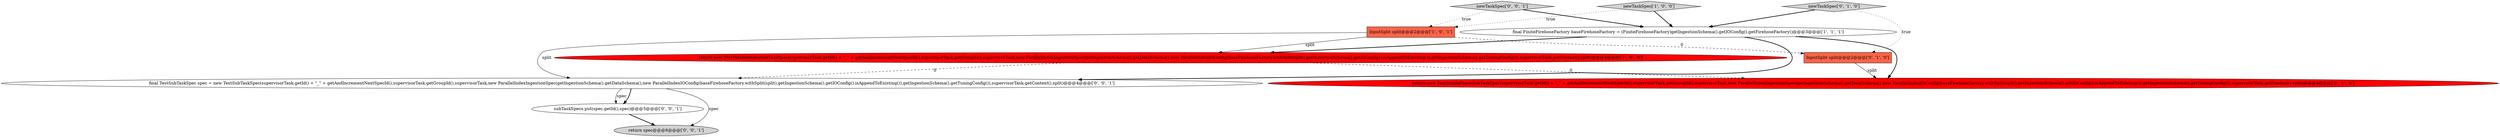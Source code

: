 digraph {
4 [style = filled, label = "return new TestSinglePhaseSubTaskSpec(supervisorTask.getId() + \"_\" + getAndIncrementNextSpecId(),supervisorTask.getGroupId(),supervisorTask,new ParallelIndexIngestionSpec(getIngestionSchema().getDataSchema(),new ParallelIndexIOConfig(baseFirehoseFactory.withSplit(split),getIngestionSchema().getIOConfig().isAppendToExisting()),getIngestionSchema().getTuningConfig()),supervisorTask.getContext(),split)@@@4@@@['0', '1', '0']", fillcolor = red, shape = ellipse image = "AAA1AAABBB2BBB"];
7 [style = filled, label = "subTaskSpecs.put(spec.getId(),spec)@@@5@@@['0', '0', '1']", fillcolor = white, shape = ellipse image = "AAA0AAABBB3BBB"];
0 [style = filled, label = "return new TestParallelIndexSubTaskSpec(supervisorTask.getId() + \"_\" + getAndIncrementNextSpecId(),supervisorTask.getGroupId(),supervisorTask,new ParallelIndexIngestionSpec(getIngestionSchema().getDataSchema(),new ParallelIndexIOConfig(baseFirehoseFactory.withSplit(split),getIngestionSchema().getIOConfig().isAppendToExisting()),getIngestionSchema().getTuningConfig()),supervisorTask.getContext(),split)@@@4@@@['1', '0', '0']", fillcolor = red, shape = ellipse image = "AAA1AAABBB1BBB"];
1 [style = filled, label = "InputSplit split@@@2@@@['1', '0', '1']", fillcolor = tomato, shape = box image = "AAA0AAABBB1BBB"];
2 [style = filled, label = "newTaskSpec['1', '0', '0']", fillcolor = lightgray, shape = diamond image = "AAA0AAABBB1BBB"];
8 [style = filled, label = "final TestSubTaskSpec spec = new TestSubTaskSpec(supervisorTask.getId() + \"_\" + getAndIncrementNextSpecId(),supervisorTask.getGroupId(),supervisorTask,new ParallelIndexIngestionSpec(getIngestionSchema().getDataSchema(),new ParallelIndexIOConfig(baseFirehoseFactory.withSplit(split),getIngestionSchema().getIOConfig().isAppendToExisting()),getIngestionSchema().getTuningConfig()),supervisorTask.getContext(),split)@@@4@@@['0', '0', '1']", fillcolor = white, shape = ellipse image = "AAA0AAABBB3BBB"];
6 [style = filled, label = "newTaskSpec['0', '1', '0']", fillcolor = lightgray, shape = diamond image = "AAA0AAABBB2BBB"];
5 [style = filled, label = "InputSplit split@@@2@@@['0', '1', '0']", fillcolor = tomato, shape = box image = "AAA1AAABBB2BBB"];
9 [style = filled, label = "return spec@@@6@@@['0', '0', '1']", fillcolor = lightgray, shape = ellipse image = "AAA0AAABBB3BBB"];
10 [style = filled, label = "newTaskSpec['0', '0', '1']", fillcolor = lightgray, shape = diamond image = "AAA0AAABBB3BBB"];
3 [style = filled, label = "final FiniteFirehoseFactory baseFirehoseFactory = (FiniteFirehoseFactory)getIngestionSchema().getIOConfig().getFirehoseFactory()@@@3@@@['1', '1', '1']", fillcolor = white, shape = ellipse image = "AAA0AAABBB1BBB"];
8->7 [style = bold, label=""];
7->9 [style = bold, label=""];
3->0 [style = bold, label=""];
6->3 [style = bold, label=""];
10->3 [style = bold, label=""];
8->9 [style = solid, label="spec"];
8->7 [style = solid, label="spec"];
6->5 [style = dotted, label="true"];
0->4 [style = dashed, label="0"];
10->1 [style = dotted, label="true"];
1->5 [style = dashed, label="0"];
5->4 [style = solid, label="split"];
0->8 [style = dashed, label="0"];
2->1 [style = dotted, label="true"];
3->4 [style = bold, label=""];
3->8 [style = bold, label=""];
1->0 [style = solid, label="split"];
2->3 [style = bold, label=""];
1->8 [style = solid, label="split"];
}
